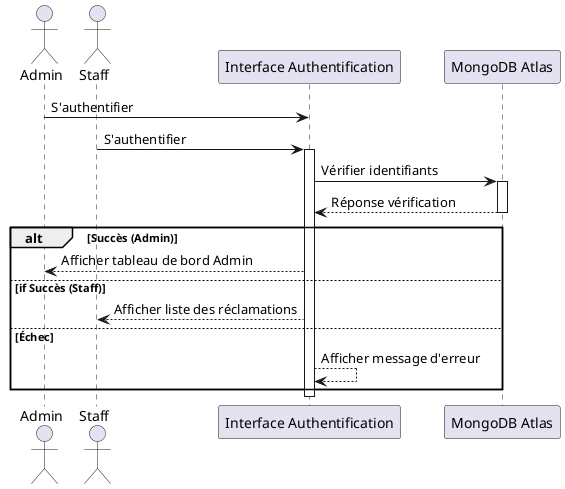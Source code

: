     @startuml Authentification

    actor Admin
    actor Staff
    participant "Interface Authentification" as Auth
    participant "MongoDB Atlas" as DB

    Admin -> Auth : S'authentifier
    Staff -> Auth : S'authentifier

    activate Auth

    Auth -> DB : Vérifier identifiants
    activate DB
    DB --> Auth : Réponse vérification
    deactivate DB

    alt Succès (Admin)
        Auth --> Admin : Afficher tableau de bord Admin
    else if Succès (Staff)
        Auth --> Staff : Afficher liste des réclamations
    else Échec
        Auth --> Auth : Afficher message d'erreur
    end

    deactivate Auth

    @enduml 
